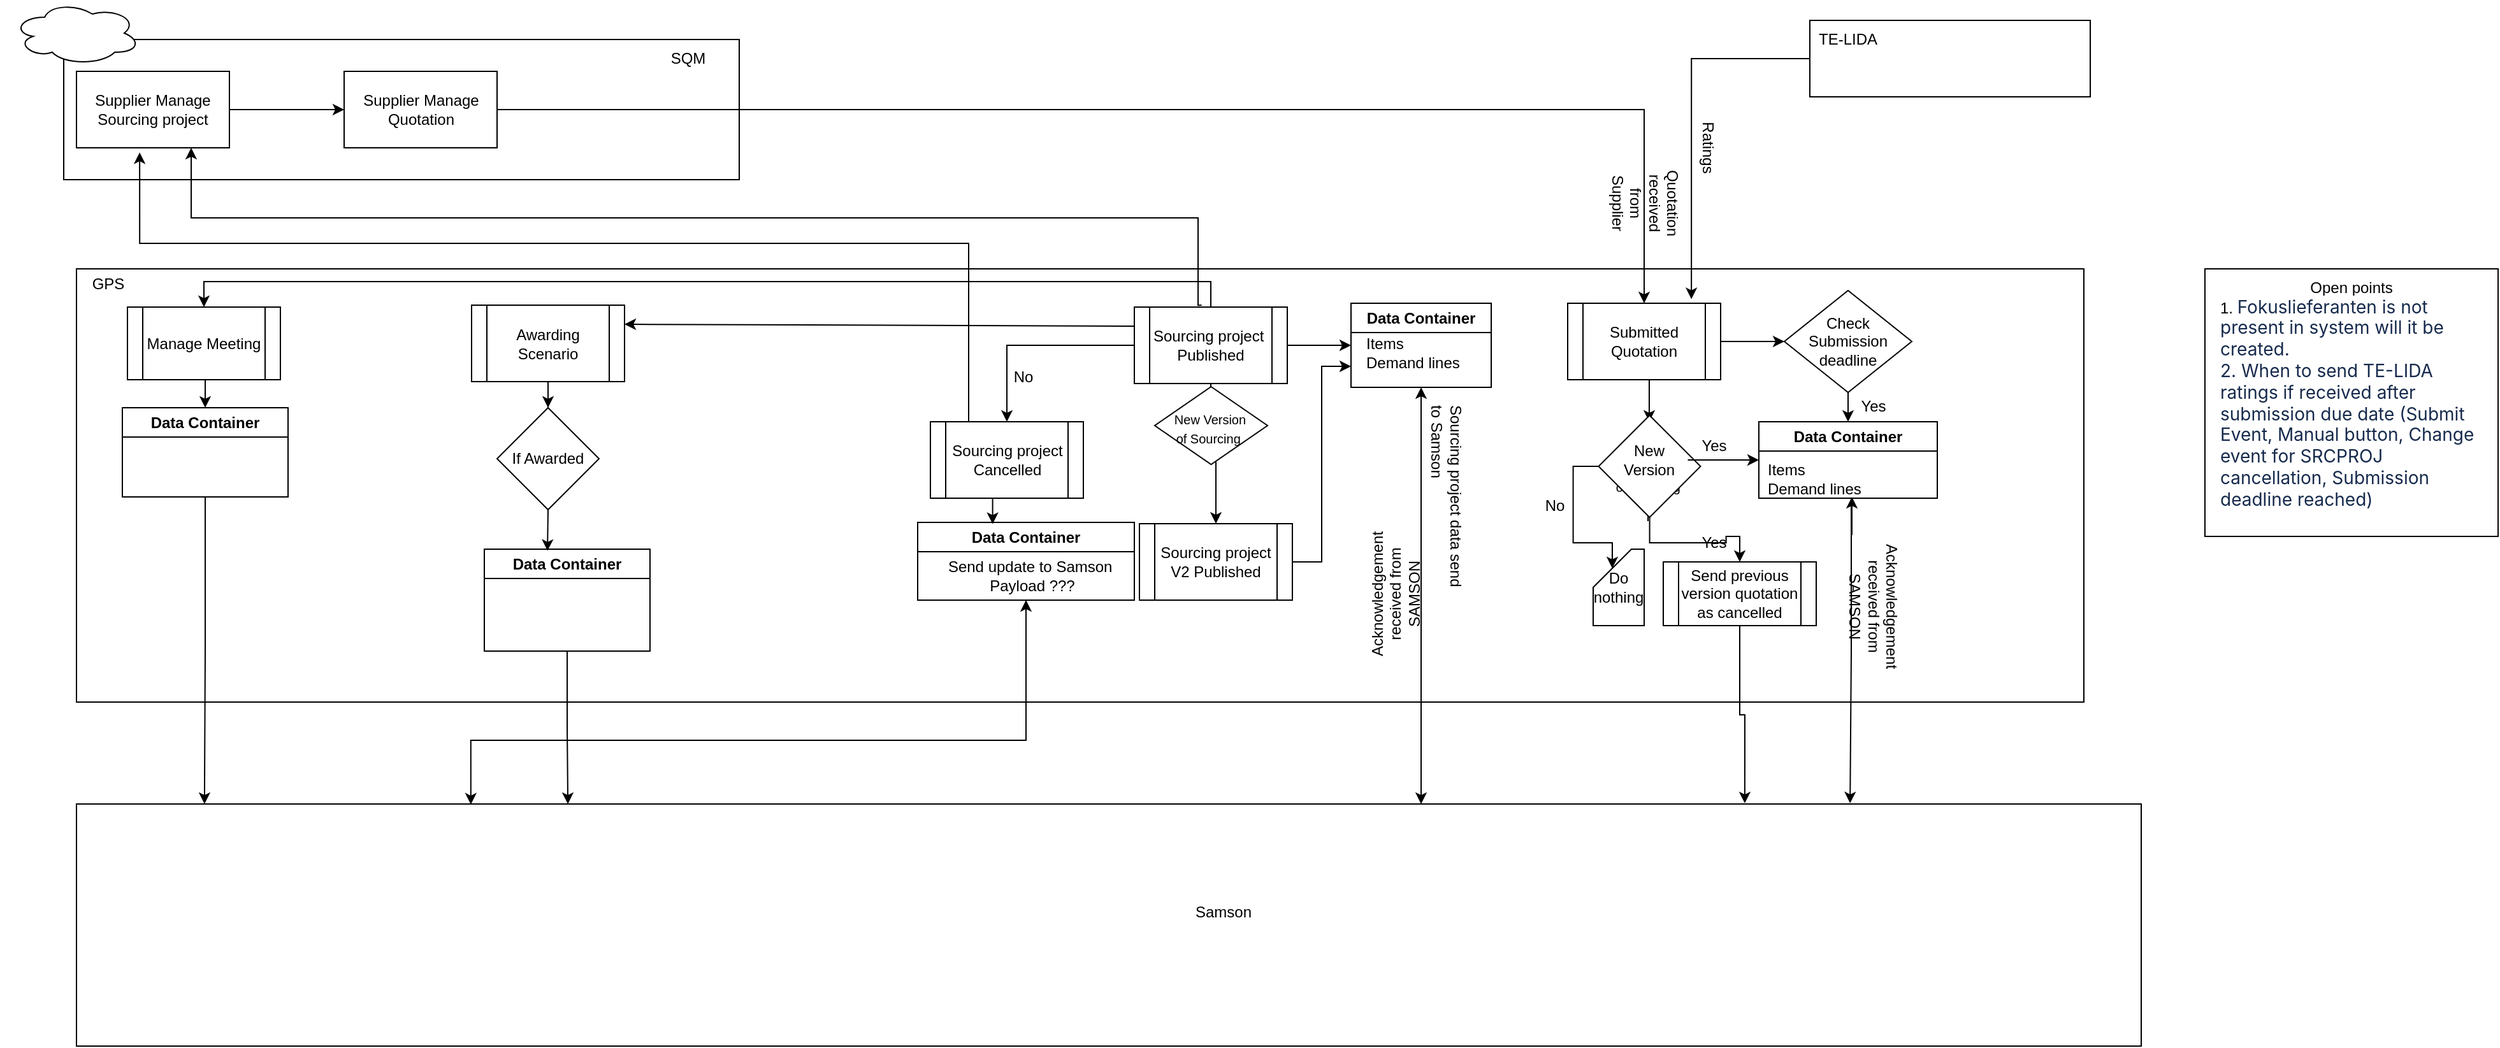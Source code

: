 <mxfile version="26.0.11">
  <diagram name="Page-1" id="dd8cIECYtLtFShTJi25j">
    <mxGraphModel dx="2458" dy="1408" grid="1" gridSize="10" guides="1" tooltips="1" connect="1" arrows="1" fold="1" page="1" pageScale="1" pageWidth="850" pageHeight="1100" math="0" shadow="0">
      <root>
        <mxCell id="0" />
        <mxCell id="1" parent="0" />
        <mxCell id="d7gIqnNGh7gK6bCU3JEa-17" value="" style="rounded=0;whiteSpace=wrap;html=1;" vertex="1" parent="1">
          <mxGeometry x="-830" y="-170" width="530" height="110" as="geometry" />
        </mxCell>
        <mxCell id="d7gIqnNGh7gK6bCU3JEa-1" value="" style="rounded=0;whiteSpace=wrap;html=1;" vertex="1" parent="1">
          <mxGeometry x="-820" y="10" width="1575" height="340" as="geometry" />
        </mxCell>
        <mxCell id="d7gIqnNGh7gK6bCU3JEa-4" value="GPS" style="text;html=1;align=center;verticalAlign=middle;whiteSpace=wrap;rounded=0;" vertex="1" parent="1">
          <mxGeometry x="-880" y="7" width="170" height="30" as="geometry" />
        </mxCell>
        <mxCell id="d7gIqnNGh7gK6bCU3JEa-108" style="edgeStyle=orthogonalEdgeStyle;rounded=0;orthogonalLoop=1;jettySize=auto;html=1;exitX=1;exitY=0.5;exitDx=0;exitDy=0;entryX=0;entryY=0.5;entryDx=0;entryDy=0;" edge="1" parent="1" source="d7gIqnNGh7gK6bCU3JEa-6" target="d7gIqnNGh7gK6bCU3JEa-72">
          <mxGeometry relative="1" as="geometry" />
        </mxCell>
        <mxCell id="d7gIqnNGh7gK6bCU3JEa-126" style="edgeStyle=orthogonalEdgeStyle;rounded=0;orthogonalLoop=1;jettySize=auto;html=1;exitX=0.5;exitY=0;exitDx=0;exitDy=0;entryX=0.5;entryY=0;entryDx=0;entryDy=0;" edge="1" parent="1" source="d7gIqnNGh7gK6bCU3JEa-6" target="d7gIqnNGh7gK6bCU3JEa-122">
          <mxGeometry relative="1" as="geometry" />
        </mxCell>
        <mxCell id="d7gIqnNGh7gK6bCU3JEa-135" style="edgeStyle=orthogonalEdgeStyle;rounded=0;orthogonalLoop=1;jettySize=auto;html=1;exitX=0.44;exitY=-0.024;exitDx=0;exitDy=0;entryX=0.75;entryY=1;entryDx=0;entryDy=0;exitPerimeter=0;" edge="1" parent="1" source="d7gIqnNGh7gK6bCU3JEa-6" target="d7gIqnNGh7gK6bCU3JEa-23">
          <mxGeometry relative="1" as="geometry">
            <Array as="points">
              <mxPoint x="60" y="39" />
              <mxPoint x="60" y="-30" />
              <mxPoint x="-730" y="-30" />
            </Array>
          </mxGeometry>
        </mxCell>
        <mxCell id="d7gIqnNGh7gK6bCU3JEa-147" style="edgeStyle=orthogonalEdgeStyle;rounded=0;orthogonalLoop=1;jettySize=auto;html=1;exitX=0.5;exitY=1;exitDx=0;exitDy=0;entryX=0.5;entryY=0;entryDx=0;entryDy=0;" edge="1" parent="1" source="d7gIqnNGh7gK6bCU3JEa-6" target="d7gIqnNGh7gK6bCU3JEa-145">
          <mxGeometry relative="1" as="geometry" />
        </mxCell>
        <mxCell id="d7gIqnNGh7gK6bCU3JEa-6" value="Sourcing project&amp;nbsp;&lt;div&gt;Published&lt;/div&gt;" style="shape=process;whiteSpace=wrap;html=1;backgroundOutline=1;" vertex="1" parent="1">
          <mxGeometry x="10" y="40" width="120" height="60" as="geometry" />
        </mxCell>
        <mxCell id="d7gIqnNGh7gK6bCU3JEa-18" value="" style="ellipse;shape=cloud;whiteSpace=wrap;html=1;" vertex="1" parent="1">
          <mxGeometry x="-870" y="-200" width="100" height="50" as="geometry" />
        </mxCell>
        <mxCell id="d7gIqnNGh7gK6bCU3JEa-37" style="edgeStyle=orthogonalEdgeStyle;rounded=0;orthogonalLoop=1;jettySize=auto;html=1;entryX=0;entryY=0.5;entryDx=0;entryDy=0;" edge="1" parent="1" source="d7gIqnNGh7gK6bCU3JEa-23" target="d7gIqnNGh7gK6bCU3JEa-24">
          <mxGeometry relative="1" as="geometry" />
        </mxCell>
        <mxCell id="d7gIqnNGh7gK6bCU3JEa-23" value="" style="rounded=0;whiteSpace=wrap;html=1;" vertex="1" parent="1">
          <mxGeometry x="-820" y="-145" width="120" height="60" as="geometry" />
        </mxCell>
        <mxCell id="d7gIqnNGh7gK6bCU3JEa-25" value="Supplier Manage Sourcing project" style="text;html=1;align=center;verticalAlign=middle;whiteSpace=wrap;rounded=0;" vertex="1" parent="1">
          <mxGeometry x="-810" y="-130" width="100" height="30" as="geometry" />
        </mxCell>
        <mxCell id="d7gIqnNGh7gK6bCU3JEa-35" value="" style="group" vertex="1" connectable="0" parent="1">
          <mxGeometry x="-610" y="-145" width="120" height="60" as="geometry" />
        </mxCell>
        <mxCell id="d7gIqnNGh7gK6bCU3JEa-24" value="" style="rounded=0;whiteSpace=wrap;html=1;" vertex="1" parent="d7gIqnNGh7gK6bCU3JEa-35">
          <mxGeometry width="120" height="60" as="geometry" />
        </mxCell>
        <mxCell id="d7gIqnNGh7gK6bCU3JEa-26" value="Supplier Manage Quotation" style="text;html=1;align=center;verticalAlign=middle;whiteSpace=wrap;rounded=0;" vertex="1" parent="d7gIqnNGh7gK6bCU3JEa-35">
          <mxGeometry x="7.5" y="15" width="105" height="30" as="geometry" />
        </mxCell>
        <mxCell id="d7gIqnNGh7gK6bCU3JEa-56" value="" style="rounded=0;whiteSpace=wrap;html=1;" vertex="1" parent="1">
          <mxGeometry x="-820" y="430" width="1620" height="190" as="geometry" />
        </mxCell>
        <mxCell id="d7gIqnNGh7gK6bCU3JEa-68" value="Samson" style="text;html=1;align=center;verticalAlign=middle;whiteSpace=wrap;rounded=0;" vertex="1" parent="1">
          <mxGeometry x="-50" y="500" width="260" height="30" as="geometry" />
        </mxCell>
        <mxCell id="d7gIqnNGh7gK6bCU3JEa-76" value="" style="group" vertex="1" connectable="0" parent="1">
          <mxGeometry x="520" y="27" width="100" height="80" as="geometry" />
        </mxCell>
        <mxCell id="d7gIqnNGh7gK6bCU3JEa-77" value="" style="group" vertex="1" connectable="0" parent="d7gIqnNGh7gK6bCU3JEa-76">
          <mxGeometry width="100" height="80" as="geometry" />
        </mxCell>
        <mxCell id="d7gIqnNGh7gK6bCU3JEa-44" value="" style="rhombus;whiteSpace=wrap;html=1;" vertex="1" parent="d7gIqnNGh7gK6bCU3JEa-77">
          <mxGeometry width="100" height="80" as="geometry" />
        </mxCell>
        <mxCell id="d7gIqnNGh7gK6bCU3JEa-54" value="Check Submission deadline" style="text;html=1;align=center;verticalAlign=middle;whiteSpace=wrap;rounded=0;" vertex="1" parent="d7gIqnNGh7gK6bCU3JEa-77">
          <mxGeometry x="20" y="25" width="60" height="30" as="geometry" />
        </mxCell>
        <mxCell id="d7gIqnNGh7gK6bCU3JEa-79" value="" style="endArrow=classic;startArrow=classic;html=1;rounded=0;entryX=0.5;entryY=1;entryDx=0;entryDy=0;" edge="1" parent="1" target="d7gIqnNGh7gK6bCU3JEa-72">
          <mxGeometry width="50" height="50" relative="1" as="geometry">
            <mxPoint x="235" y="430" as="sourcePoint" />
            <mxPoint x="470" y="230" as="targetPoint" />
            <Array as="points">
              <mxPoint x="235" y="330" />
            </Array>
          </mxGeometry>
        </mxCell>
        <mxCell id="d7gIqnNGh7gK6bCU3JEa-80" value="Sourcing project data send to Samson" style="text;html=1;align=left;verticalAlign=middle;whiteSpace=wrap;rounded=0;rotation=90;" vertex="1" parent="1">
          <mxGeometry x="180" y="175" width="150" height="30" as="geometry" />
        </mxCell>
        <mxCell id="d7gIqnNGh7gK6bCU3JEa-81" value="Acknowledgement received from SAMSON" style="text;html=1;align=center;verticalAlign=middle;whiteSpace=wrap;rounded=0;rotation=90;" vertex="1" parent="1">
          <mxGeometry x="525" y="260" width="130" height="30" as="geometry" />
        </mxCell>
        <mxCell id="d7gIqnNGh7gK6bCU3JEa-86" value="Data Container" style="swimlane;whiteSpace=wrap;html=1;" vertex="1" parent="1">
          <mxGeometry x="500" y="130" width="140" height="60" as="geometry" />
        </mxCell>
        <mxCell id="d7gIqnNGh7gK6bCU3JEa-87" value="Items&amp;nbsp;&lt;div&gt;Demand lines&lt;/div&gt;" style="text;html=1;align=left;verticalAlign=middle;whiteSpace=wrap;rounded=0;" vertex="1" parent="d7gIqnNGh7gK6bCU3JEa-86">
          <mxGeometry x="5" y="30" width="90" height="30" as="geometry" />
        </mxCell>
        <mxCell id="d7gIqnNGh7gK6bCU3JEa-91" value="" style="rounded=0;whiteSpace=wrap;html=1;" vertex="1" parent="1">
          <mxGeometry x="850" y="10" width="230" height="210" as="geometry" />
        </mxCell>
        <mxCell id="d7gIqnNGh7gK6bCU3JEa-92" value="Open points" style="text;html=1;align=center;verticalAlign=middle;whiteSpace=wrap;rounded=0;" vertex="1" parent="1">
          <mxGeometry x="875" y="10" width="180" height="30" as="geometry" />
        </mxCell>
        <mxCell id="d7gIqnNGh7gK6bCU3JEa-93" value="1.&amp;nbsp;&lt;span style=&quot;color: rgb(23, 43, 77); font-family: -apple-system, BlinkMacSystemFont, &amp;quot;Segoe UI&amp;quot;, Roboto, Oxygen, Ubuntu, &amp;quot;Fira Sans&amp;quot;, &amp;quot;Droid Sans&amp;quot;, &amp;quot;Helvetica Neue&amp;quot;, sans-serif; font-size: 14px; background-color: rgb(255, 255, 255);&quot;&gt;Fokuslieferanten is not present in system will it be created.&amp;nbsp;&lt;/span&gt;&lt;div&gt;&lt;span style=&quot;color: rgb(23, 43, 77); font-family: -apple-system, BlinkMacSystemFont, &amp;quot;Segoe UI&amp;quot;, Roboto, Oxygen, Ubuntu, &amp;quot;Fira Sans&amp;quot;, &amp;quot;Droid Sans&amp;quot;, &amp;quot;Helvetica Neue&amp;quot;, sans-serif; font-size: 14px; background-color: rgb(255, 255, 255);&quot;&gt;2. When to send TE-LIDA ratings if received after submission due date (Submit Event, Manual button, Change event for SRCPROJ cancellation, Submission deadline reached)&lt;/span&gt;&lt;/div&gt;" style="text;html=1;align=left;verticalAlign=middle;whiteSpace=wrap;rounded=0;" vertex="1" parent="1">
          <mxGeometry x="860" y="10" width="210" height="210" as="geometry" />
        </mxCell>
        <mxCell id="d7gIqnNGh7gK6bCU3JEa-94" value="" style="shape=process;whiteSpace=wrap;html=1;backgroundOutline=1;" vertex="1" parent="1">
          <mxGeometry x="-150" y="130" width="120" height="60" as="geometry" />
        </mxCell>
        <mxCell id="d7gIqnNGh7gK6bCU3JEa-95" value="" style="endArrow=classic;html=1;rounded=0;entryX=0.5;entryY=0;entryDx=0;entryDy=0;exitX=0;exitY=0.5;exitDx=0;exitDy=0;" edge="1" parent="1" source="d7gIqnNGh7gK6bCU3JEa-6" target="d7gIqnNGh7gK6bCU3JEa-94">
          <mxGeometry width="50" height="50" relative="1" as="geometry">
            <mxPoint x="190" y="210" as="sourcePoint" />
            <mxPoint x="240" y="160" as="targetPoint" />
            <Array as="points">
              <mxPoint x="-90" y="70" />
            </Array>
          </mxGeometry>
        </mxCell>
        <mxCell id="d7gIqnNGh7gK6bCU3JEa-96" value="Sourcing project Cancelled" style="text;html=1;align=center;verticalAlign=middle;whiteSpace=wrap;rounded=0;" vertex="1" parent="1">
          <mxGeometry x="-142.5" y="145" width="105" height="30" as="geometry" />
        </mxCell>
        <mxCell id="d7gIqnNGh7gK6bCU3JEa-97" value="Data Container" style="swimlane;whiteSpace=wrap;html=1;" vertex="1" parent="1">
          <mxGeometry x="-160" y="209" width="170" height="61" as="geometry" />
        </mxCell>
        <mxCell id="d7gIqnNGh7gK6bCU3JEa-98" value="Send update to Samson&amp;nbsp;&lt;div&gt;Payload ???&lt;/div&gt;" style="text;html=1;align=center;verticalAlign=middle;whiteSpace=wrap;rounded=0;" vertex="1" parent="1">
          <mxGeometry x="-150" y="236" width="160" height="30" as="geometry" />
        </mxCell>
        <mxCell id="d7gIqnNGh7gK6bCU3JEa-99" style="edgeStyle=orthogonalEdgeStyle;rounded=0;orthogonalLoop=1;jettySize=auto;html=1;entryX=0.346;entryY=0.02;entryDx=0;entryDy=0;entryPerimeter=0;" edge="1" parent="1" target="d7gIqnNGh7gK6bCU3JEa-97">
          <mxGeometry relative="1" as="geometry">
            <mxPoint x="-91" y="190" as="sourcePoint" />
          </mxGeometry>
        </mxCell>
        <mxCell id="d7gIqnNGh7gK6bCU3JEa-100" style="edgeStyle=orthogonalEdgeStyle;rounded=0;orthogonalLoop=1;jettySize=auto;html=1;exitX=0.5;exitY=1;exitDx=0;exitDy=0;entryX=0.191;entryY=0.002;entryDx=0;entryDy=0;entryPerimeter=0;" edge="1" parent="1" source="d7gIqnNGh7gK6bCU3JEa-97" target="d7gIqnNGh7gK6bCU3JEa-56">
          <mxGeometry relative="1" as="geometry">
            <Array as="points">
              <mxPoint x="-75" y="380" />
              <mxPoint x="-511" y="380" />
            </Array>
          </mxGeometry>
        </mxCell>
        <mxCell id="d7gIqnNGh7gK6bCU3JEa-72" value="Data Container" style="swimlane;whiteSpace=wrap;html=1;" vertex="1" parent="1">
          <mxGeometry x="180" y="37" width="110" height="66" as="geometry" />
        </mxCell>
        <mxCell id="d7gIqnNGh7gK6bCU3JEa-74" value="Items&amp;nbsp;&lt;div&gt;Demand lines&lt;/div&gt;" style="text;html=1;align=left;verticalAlign=middle;whiteSpace=wrap;rounded=0;" vertex="1" parent="d7gIqnNGh7gK6bCU3JEa-72">
          <mxGeometry x="10" y="24" width="90" height="30" as="geometry" />
        </mxCell>
        <mxCell id="d7gIqnNGh7gK6bCU3JEa-112" style="edgeStyle=orthogonalEdgeStyle;rounded=0;orthogonalLoop=1;jettySize=auto;html=1;entryX=0;entryY=0.5;entryDx=0;entryDy=0;" edge="1" parent="1" source="d7gIqnNGh7gK6bCU3JEa-110" target="d7gIqnNGh7gK6bCU3JEa-44">
          <mxGeometry relative="1" as="geometry" />
        </mxCell>
        <mxCell id="d7gIqnNGh7gK6bCU3JEa-162" style="edgeStyle=orthogonalEdgeStyle;rounded=0;orthogonalLoop=1;jettySize=auto;html=1;exitX=0.5;exitY=1;exitDx=0;exitDy=0;" edge="1" parent="1">
          <mxGeometry relative="1" as="geometry">
            <mxPoint x="414" y="130" as="targetPoint" />
            <mxPoint x="414" y="97" as="sourcePoint" />
            <Array as="points">
              <mxPoint x="414" y="110" />
              <mxPoint x="414" y="110" />
            </Array>
          </mxGeometry>
        </mxCell>
        <mxCell id="d7gIqnNGh7gK6bCU3JEa-110" value="Submitted Quotation" style="shape=process;whiteSpace=wrap;html=1;backgroundOutline=1;" vertex="1" parent="1">
          <mxGeometry x="350" y="37" width="120" height="60" as="geometry" />
        </mxCell>
        <mxCell id="d7gIqnNGh7gK6bCU3JEa-113" style="edgeStyle=orthogonalEdgeStyle;rounded=0;orthogonalLoop=1;jettySize=auto;html=1;exitX=0.5;exitY=1;exitDx=0;exitDy=0;entryX=0.5;entryY=0;entryDx=0;entryDy=0;" edge="1" parent="1" source="d7gIqnNGh7gK6bCU3JEa-44" target="d7gIqnNGh7gK6bCU3JEa-86">
          <mxGeometry relative="1" as="geometry" />
        </mxCell>
        <mxCell id="d7gIqnNGh7gK6bCU3JEa-117" value="Yes" style="text;html=1;align=center;verticalAlign=middle;whiteSpace=wrap;rounded=0;" vertex="1" parent="1">
          <mxGeometry x="560" y="103" width="60" height="30" as="geometry" />
        </mxCell>
        <mxCell id="d7gIqnNGh7gK6bCU3JEa-118" value="Quotation received from Supplier" style="text;html=1;align=center;verticalAlign=middle;whiteSpace=wrap;rounded=0;rotation=90;" vertex="1" parent="1">
          <mxGeometry x="384" y="-54" width="55" height="25" as="geometry" />
        </mxCell>
        <mxCell id="d7gIqnNGh7gK6bCU3JEa-119" value="" style="endArrow=classic;html=1;rounded=0;" edge="1" parent="1">
          <mxGeometry width="50" height="50" relative="1" as="geometry">
            <mxPoint x="-75" y="310" as="sourcePoint" />
            <mxPoint x="-75" y="270" as="targetPoint" />
          </mxGeometry>
        </mxCell>
        <mxCell id="d7gIqnNGh7gK6bCU3JEa-120" value="" style="endArrow=classic;html=1;rounded=0;" edge="1" parent="1">
          <mxGeometry width="50" height="50" relative="1" as="geometry">
            <mxPoint x="573" y="219" as="sourcePoint" />
            <mxPoint x="573" y="189" as="targetPoint" />
          </mxGeometry>
        </mxCell>
        <mxCell id="d7gIqnNGh7gK6bCU3JEa-121" value="SQM" style="text;html=1;align=center;verticalAlign=middle;whiteSpace=wrap;rounded=0;" vertex="1" parent="1">
          <mxGeometry x="-370" y="-170" width="60" height="30" as="geometry" />
        </mxCell>
        <mxCell id="d7gIqnNGh7gK6bCU3JEa-142" style="edgeStyle=orthogonalEdgeStyle;rounded=0;orthogonalLoop=1;jettySize=auto;html=1;exitX=0.5;exitY=1;exitDx=0;exitDy=0;entryX=0.5;entryY=0;entryDx=0;entryDy=0;" edge="1" parent="1" source="d7gIqnNGh7gK6bCU3JEa-122" target="d7gIqnNGh7gK6bCU3JEa-141">
          <mxGeometry relative="1" as="geometry" />
        </mxCell>
        <mxCell id="d7gIqnNGh7gK6bCU3JEa-122" value="Manage Meeting" style="shape=process;whiteSpace=wrap;html=1;backgroundOutline=1;" vertex="1" parent="1">
          <mxGeometry x="-780" y="40" width="120" height="57" as="geometry" />
        </mxCell>
        <mxCell id="d7gIqnNGh7gK6bCU3JEa-185" value="" style="edgeStyle=orthogonalEdgeStyle;rounded=0;orthogonalLoop=1;jettySize=auto;html=1;" edge="1" parent="1" source="d7gIqnNGh7gK6bCU3JEa-123" target="d7gIqnNGh7gK6bCU3JEa-184">
          <mxGeometry relative="1" as="geometry" />
        </mxCell>
        <mxCell id="d7gIqnNGh7gK6bCU3JEa-123" value="Awarding Scenario" style="shape=process;whiteSpace=wrap;html=1;backgroundOutline=1;" vertex="1" parent="1">
          <mxGeometry x="-510" y="38.5" width="120" height="60" as="geometry" />
        </mxCell>
        <mxCell id="d7gIqnNGh7gK6bCU3JEa-133" value="No" style="text;html=1;align=center;verticalAlign=middle;whiteSpace=wrap;rounded=0;" vertex="1" parent="1">
          <mxGeometry x="-107" y="80" width="60" height="30" as="geometry" />
        </mxCell>
        <mxCell id="d7gIqnNGh7gK6bCU3JEa-136" style="edgeStyle=orthogonalEdgeStyle;rounded=0;orthogonalLoop=1;jettySize=auto;html=1;exitX=0.25;exitY=0;exitDx=0;exitDy=0;entryX=0.413;entryY=1.06;entryDx=0;entryDy=0;entryPerimeter=0;" edge="1" parent="1" source="d7gIqnNGh7gK6bCU3JEa-94" target="d7gIqnNGh7gK6bCU3JEa-23">
          <mxGeometry relative="1" as="geometry">
            <Array as="points">
              <mxPoint x="-120" y="-10" />
              <mxPoint x="-770" y="-10" />
            </Array>
          </mxGeometry>
        </mxCell>
        <mxCell id="d7gIqnNGh7gK6bCU3JEa-137" style="edgeStyle=orthogonalEdgeStyle;rounded=0;orthogonalLoop=1;jettySize=auto;html=1;entryX=0.5;entryY=0;entryDx=0;entryDy=0;" edge="1" parent="1" source="d7gIqnNGh7gK6bCU3JEa-24" target="d7gIqnNGh7gK6bCU3JEa-110">
          <mxGeometry relative="1" as="geometry" />
        </mxCell>
        <mxCell id="d7gIqnNGh7gK6bCU3JEa-139" value="Acknowledgement received from SAMSON" style="text;html=1;align=center;verticalAlign=middle;whiteSpace=wrap;rounded=0;rotation=270;" vertex="1" parent="1">
          <mxGeometry x="150" y="250" width="130" height="30" as="geometry" />
        </mxCell>
        <mxCell id="d7gIqnNGh7gK6bCU3JEa-141" value="Data Container" style="swimlane;whiteSpace=wrap;html=1;" vertex="1" parent="1">
          <mxGeometry x="-784" y="119" width="130" height="70" as="geometry" />
        </mxCell>
        <mxCell id="d7gIqnNGh7gK6bCU3JEa-148" style="edgeStyle=orthogonalEdgeStyle;rounded=0;orthogonalLoop=1;jettySize=auto;html=1;entryX=0;entryY=0.75;entryDx=0;entryDy=0;" edge="1" parent="1" source="d7gIqnNGh7gK6bCU3JEa-145" target="d7gIqnNGh7gK6bCU3JEa-72">
          <mxGeometry relative="1" as="geometry" />
        </mxCell>
        <mxCell id="d7gIqnNGh7gK6bCU3JEa-145" value="Sourcing project V2 Published" style="shape=process;whiteSpace=wrap;html=1;backgroundOutline=1;" vertex="1" parent="1">
          <mxGeometry x="14" y="210" width="120" height="60" as="geometry" />
        </mxCell>
        <mxCell id="d7gIqnNGh7gK6bCU3JEa-154" value="" style="endArrow=classic;html=1;rounded=0;entryX=1;entryY=0.25;entryDx=0;entryDy=0;exitX=0;exitY=0.25;exitDx=0;exitDy=0;" edge="1" parent="1" source="d7gIqnNGh7gK6bCU3JEa-6" target="d7gIqnNGh7gK6bCU3JEa-123">
          <mxGeometry width="50" height="50" relative="1" as="geometry">
            <mxPoint x="-140" y="180" as="sourcePoint" />
            <mxPoint x="-90" y="130" as="targetPoint" />
          </mxGeometry>
        </mxCell>
        <mxCell id="d7gIqnNGh7gK6bCU3JEa-155" value="" style="rounded=0;whiteSpace=wrap;html=1;" vertex="1" parent="1">
          <mxGeometry x="540" y="-185" width="220" height="60" as="geometry" />
        </mxCell>
        <mxCell id="d7gIqnNGh7gK6bCU3JEa-156" value="TE-LIDA" style="text;html=1;align=center;verticalAlign=middle;whiteSpace=wrap;rounded=0;" vertex="1" parent="1">
          <mxGeometry x="540" y="-185" width="60" height="30" as="geometry" />
        </mxCell>
        <mxCell id="d7gIqnNGh7gK6bCU3JEa-157" style="edgeStyle=orthogonalEdgeStyle;rounded=0;orthogonalLoop=1;jettySize=auto;html=1;entryX=0.809;entryY=-0.054;entryDx=0;entryDy=0;entryPerimeter=0;" edge="1" parent="1" source="d7gIqnNGh7gK6bCU3JEa-155" target="d7gIqnNGh7gK6bCU3JEa-110">
          <mxGeometry relative="1" as="geometry" />
        </mxCell>
        <mxCell id="d7gIqnNGh7gK6bCU3JEa-158" value="Ratings" style="text;html=1;align=center;verticalAlign=middle;whiteSpace=wrap;rounded=0;rotation=90;" vertex="1" parent="1">
          <mxGeometry x="430" y="-100" width="60" height="30" as="geometry" />
        </mxCell>
        <mxCell id="d7gIqnNGh7gK6bCU3JEa-161" value="" style="group" vertex="1" connectable="0" parent="1">
          <mxGeometry x="370" y="129.5" width="115" height="100.5" as="geometry" />
        </mxCell>
        <mxCell id="d7gIqnNGh7gK6bCU3JEa-159" value="" style="rhombus;whiteSpace=wrap;html=1;" vertex="1" parent="d7gIqnNGh7gK6bCU3JEa-161">
          <mxGeometry x="-344" y="-27" width="88.5" height="61" as="geometry" />
        </mxCell>
        <mxCell id="d7gIqnNGh7gK6bCU3JEa-160" value="&amp;nbsp;&lt;div&gt;&lt;font style=&quot;font-size: 10px;&quot;&gt;New Version of Sourcing&amp;nbsp;&lt;/font&gt;&lt;/div&gt;" style="text;html=1;align=center;verticalAlign=middle;whiteSpace=wrap;rounded=0;" vertex="1" parent="d7gIqnNGh7gK6bCU3JEa-161">
          <mxGeometry x="-335" y="-17" width="68.5" height="31" as="geometry" />
        </mxCell>
        <mxCell id="d7gIqnNGh7gK6bCU3JEa-197" value="&amp;nbsp;&lt;div&gt;&lt;font style=&quot;font-size: 10px;&quot;&gt;New Version of Sourcing&amp;nbsp;&lt;/font&gt;&lt;/div&gt;" style="text;html=1;align=center;verticalAlign=middle;whiteSpace=wrap;rounded=0;" vertex="1" parent="d7gIqnNGh7gK6bCU3JEa-161">
          <mxGeometry x="10" y="20.5" width="68.5" height="31" as="geometry" />
        </mxCell>
        <mxCell id="d7gIqnNGh7gK6bCU3JEa-209" value="Yes" style="text;html=1;align=center;verticalAlign=middle;whiteSpace=wrap;rounded=0;" vertex="1" parent="d7gIqnNGh7gK6bCU3JEa-161">
          <mxGeometry x="65" y="80.5" width="60" height="30" as="geometry" />
        </mxCell>
        <mxCell id="d7gIqnNGh7gK6bCU3JEa-165" value="" style="endArrow=none;html=1;rounded=0;entryX=0.25;entryY=1;entryDx=0;entryDy=0;" edge="1" parent="1">
          <mxGeometry width="50" height="50" relative="1" as="geometry">
            <mxPoint x="413" y="208" as="sourcePoint" />
            <mxPoint x="413.125" y="188.5" as="targetPoint" />
          </mxGeometry>
        </mxCell>
        <mxCell id="d7gIqnNGh7gK6bCU3JEa-172" value="Do nothing" style="shape=card;whiteSpace=wrap;html=1;" vertex="1" parent="1">
          <mxGeometry x="370" y="230" width="40" height="60" as="geometry" />
        </mxCell>
        <mxCell id="d7gIqnNGh7gK6bCU3JEa-173" value="Send previous version quotation as cancelled" style="shape=process;whiteSpace=wrap;html=1;backgroundOutline=1;" vertex="1" parent="1">
          <mxGeometry x="425" y="240" width="120" height="50" as="geometry" />
        </mxCell>
        <mxCell id="d7gIqnNGh7gK6bCU3JEa-180" style="edgeStyle=orthogonalEdgeStyle;rounded=0;orthogonalLoop=1;jettySize=auto;html=1;entryX=0.808;entryY=-0.003;entryDx=0;entryDy=0;entryPerimeter=0;" edge="1" parent="1" source="d7gIqnNGh7gK6bCU3JEa-173" target="d7gIqnNGh7gK6bCU3JEa-56">
          <mxGeometry relative="1" as="geometry" />
        </mxCell>
        <mxCell id="d7gIqnNGh7gK6bCU3JEa-183" style="edgeStyle=orthogonalEdgeStyle;rounded=0;orthogonalLoop=1;jettySize=auto;html=1;exitX=0.75;exitY=1;exitDx=0;exitDy=0;entryX=0.859;entryY=-0.003;entryDx=0;entryDy=0;entryPerimeter=0;" edge="1" parent="1" source="d7gIqnNGh7gK6bCU3JEa-87" target="d7gIqnNGh7gK6bCU3JEa-56">
          <mxGeometry relative="1" as="geometry" />
        </mxCell>
        <mxCell id="d7gIqnNGh7gK6bCU3JEa-184" value="If Awarded" style="rhombus;whiteSpace=wrap;html=1;" vertex="1" parent="1">
          <mxGeometry x="-490" y="119" width="80" height="80" as="geometry" />
        </mxCell>
        <mxCell id="d7gIqnNGh7gK6bCU3JEa-186" value="Data Container" style="swimlane;whiteSpace=wrap;html=1;" vertex="1" parent="1">
          <mxGeometry x="-500" y="230" width="130" height="80" as="geometry" />
        </mxCell>
        <mxCell id="d7gIqnNGh7gK6bCU3JEa-190" style="edgeStyle=orthogonalEdgeStyle;rounded=0;orthogonalLoop=1;jettySize=auto;html=1;exitX=0.5;exitY=1;exitDx=0;exitDy=0;entryX=0.381;entryY=0.016;entryDx=0;entryDy=0;entryPerimeter=0;" edge="1" parent="1" source="d7gIqnNGh7gK6bCU3JEa-184" target="d7gIqnNGh7gK6bCU3JEa-186">
          <mxGeometry relative="1" as="geometry" />
        </mxCell>
        <mxCell id="d7gIqnNGh7gK6bCU3JEa-204" style="edgeStyle=orthogonalEdgeStyle;rounded=0;orthogonalLoop=1;jettySize=auto;html=1;entryX=0.5;entryY=0;entryDx=0;entryDy=0;" edge="1" parent="1" source="d7gIqnNGh7gK6bCU3JEa-196" target="d7gIqnNGh7gK6bCU3JEa-173">
          <mxGeometry relative="1" as="geometry" />
        </mxCell>
        <mxCell id="d7gIqnNGh7gK6bCU3JEa-196" value="" style="rhombus;whiteSpace=wrap;html=1;" vertex="1" parent="1">
          <mxGeometry x="374.25" y="125" width="80" height="80" as="geometry" />
        </mxCell>
        <mxCell id="d7gIqnNGh7gK6bCU3JEa-192" style="edgeStyle=orthogonalEdgeStyle;rounded=0;orthogonalLoop=1;jettySize=auto;html=1;entryX=0.238;entryY=0;entryDx=0;entryDy=0;entryPerimeter=0;" edge="1" parent="1" source="d7gIqnNGh7gK6bCU3JEa-186" target="d7gIqnNGh7gK6bCU3JEa-56">
          <mxGeometry relative="1" as="geometry" />
        </mxCell>
        <mxCell id="d7gIqnNGh7gK6bCU3JEa-208" style="edgeStyle=orthogonalEdgeStyle;rounded=0;orthogonalLoop=1;jettySize=auto;html=1;entryX=0;entryY=0.5;entryDx=0;entryDy=0;" edge="1" parent="1" source="d7gIqnNGh7gK6bCU3JEa-198" target="d7gIqnNGh7gK6bCU3JEa-86">
          <mxGeometry relative="1" as="geometry" />
        </mxCell>
        <mxCell id="d7gIqnNGh7gK6bCU3JEa-198" value="New Version" style="text;html=1;align=center;verticalAlign=middle;whiteSpace=wrap;rounded=0;" vertex="1" parent="1">
          <mxGeometry x="384.25" y="145" width="60" height="30" as="geometry" />
        </mxCell>
        <mxCell id="d7gIqnNGh7gK6bCU3JEa-203" style="edgeStyle=orthogonalEdgeStyle;rounded=0;orthogonalLoop=1;jettySize=auto;html=1;entryX=0;entryY=0;entryDx=15;entryDy=15;entryPerimeter=0;exitX=0;exitY=0.5;exitDx=0;exitDy=0;" edge="1" parent="1" source="d7gIqnNGh7gK6bCU3JEa-196" target="d7gIqnNGh7gK6bCU3JEa-172">
          <mxGeometry relative="1" as="geometry" />
        </mxCell>
        <mxCell id="d7gIqnNGh7gK6bCU3JEa-207" value="No" style="text;html=1;align=center;verticalAlign=middle;whiteSpace=wrap;rounded=0;" vertex="1" parent="1">
          <mxGeometry x="310" y="181" width="60" height="30" as="geometry" />
        </mxCell>
        <mxCell id="d7gIqnNGh7gK6bCU3JEa-205" value="Yes" style="text;html=1;align=center;verticalAlign=middle;whiteSpace=wrap;rounded=0;" vertex="1" parent="1">
          <mxGeometry x="435" y="133.5" width="60" height="30" as="geometry" />
        </mxCell>
        <mxCell id="d7gIqnNGh7gK6bCU3JEa-210" style="edgeStyle=orthogonalEdgeStyle;rounded=0;orthogonalLoop=1;jettySize=auto;html=1;entryX=0.062;entryY=0;entryDx=0;entryDy=0;entryPerimeter=0;" edge="1" parent="1" source="d7gIqnNGh7gK6bCU3JEa-141" target="d7gIqnNGh7gK6bCU3JEa-56">
          <mxGeometry relative="1" as="geometry" />
        </mxCell>
      </root>
    </mxGraphModel>
  </diagram>
</mxfile>
